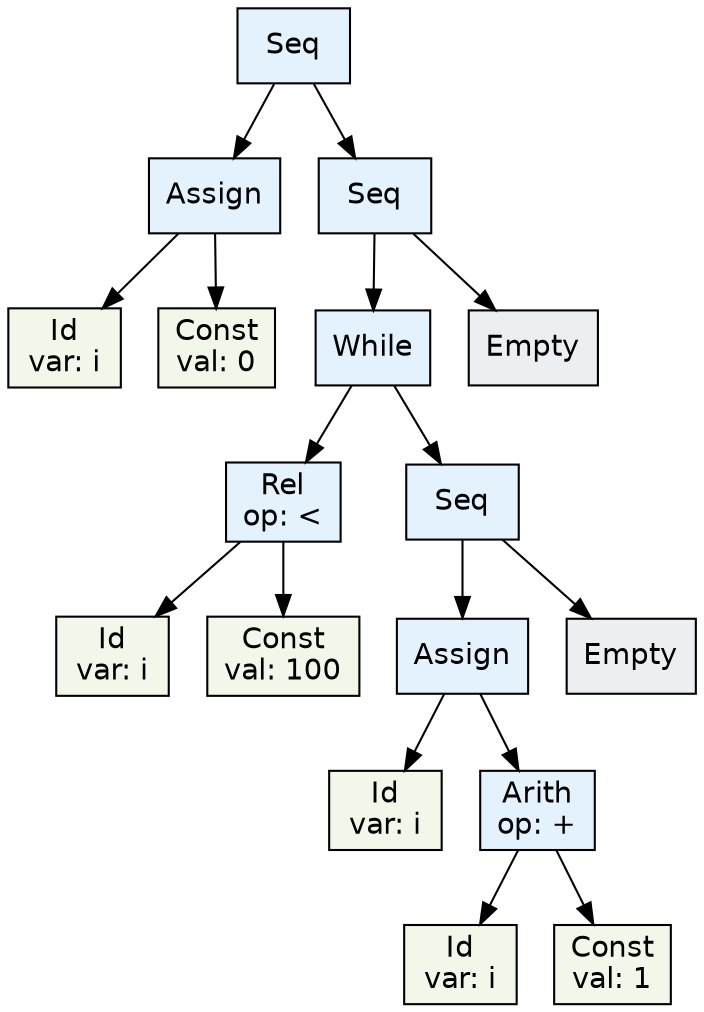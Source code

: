 digraph AST {
	node[fontname = "helvetica"]
	2386125315 [shape=box, label="Seq", fillcolor="#e3f2fd", style=filled]
	3237521130 [shape=box, label="Assign", fillcolor="#e3f2fd", style=filled]
	2205394483 [shape=box, label="Id\nvar: i", fillcolor="#f1f8e9", style=filled]
	3237521130 -> 2205394483
	3973559984 [shape=box, label="Const\nval: 0", fillcolor="#f1f8e9", style=filled]
	3237521130 -> 3973559984
	2386125315 -> 3237521130
	1622855685 [shape=box, label="Seq", fillcolor="#e3f2fd", style=filled]
	1855255618 [shape=box, label="While", fillcolor="#e3f2fd", style=filled]
	3910780423 [shape=box, label="Rel\nop: <", fillcolor="#e3f2fd", style=filled]
	1126219100 [shape=box, label="Id\nvar: i", fillcolor="#f1f8e9", style=filled]
	3910780423 -> 1126219100
	4226975706 [shape=box, label="Const\nval: 100", fillcolor="#f1f8e9", style=filled]
	3910780423 -> 4226975706
	1855255618 -> 3910780423
	713247860 [shape=box, label="Seq", fillcolor="#e3f2fd", style=filled]
	3574372218 [shape=box, label="Assign", fillcolor="#e3f2fd", style=filled]
	2018798217 [shape=box, label="Id\nvar: i", fillcolor="#f1f8e9", style=filled]
	3574372218 -> 2018798217
	1171584 [shape=box, label="Arith\nop: +", fillcolor="#e3f2fd", style=filled]
	2095620336 [shape=box, label="Id\nvar: i", fillcolor="#f1f8e9", style=filled]
	1171584 -> 2095620336
	2217581471 [shape=box, label="Const\nval: 1", fillcolor="#f1f8e9", style=filled]
	1171584 -> 2217581471
	3574372218 -> 1171584
	713247860 -> 3574372218
	2765307806 [shape=box, label="Empty", fillcolor="#eceff1", style=filled]
	713247860 -> 2765307806
	1855255618 -> 713247860
	1622855685 -> 1855255618
	2765307956 [shape=box, label="Empty", fillcolor="#eceff1", style=filled]
	1622855685 -> 2765307956
	2386125315 -> 1622855685
}
